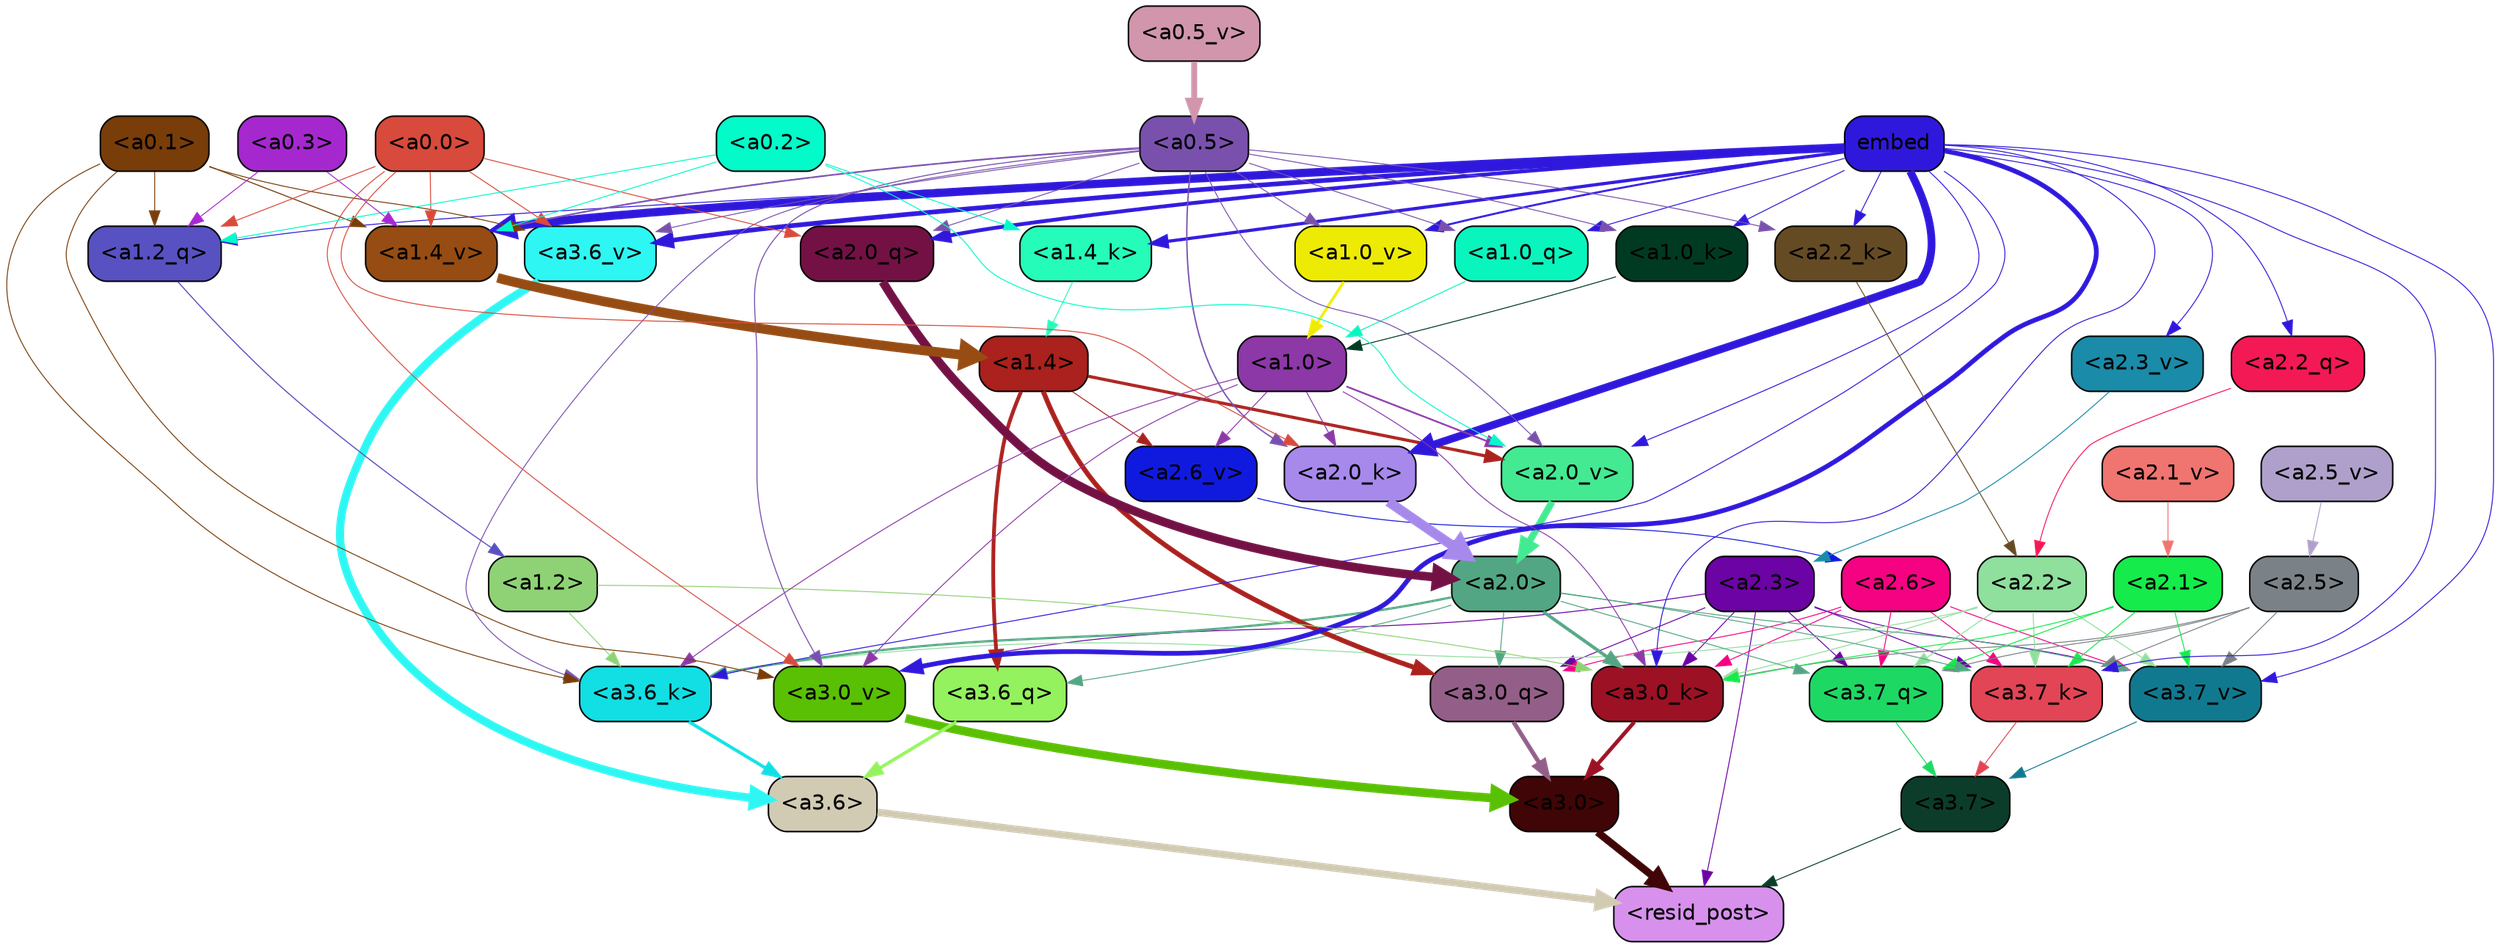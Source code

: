 strict digraph "" {
	graph [bgcolor=transparent,
		layout=dot,
		overlap=false,
		splines=true
	];
	"<a3.7>"	[color=black,
		fillcolor="#0c3d2b",
		fontname=Helvetica,
		shape=box,
		style="filled, rounded"];
	"<resid_post>"	[color=black,
		fillcolor="#d791ed",
		fontname=Helvetica,
		shape=box,
		style="filled, rounded"];
	"<a3.7>" -> "<resid_post>"	[color="#0c3d2b",
		penwidth=0.6];
	"<a3.6>"	[color=black,
		fillcolor="#d1cbb4",
		fontname=Helvetica,
		shape=box,
		style="filled, rounded"];
	"<a3.6>" -> "<resid_post>"	[color="#d1cbb4",
		penwidth=4.7534414529800415];
	"<a3.0>"	[color=black,
		fillcolor="#400506",
		fontname=Helvetica,
		shape=box,
		style="filled, rounded"];
	"<a3.0>" -> "<resid_post>"	[color="#400506",
		penwidth=4.898576855659485];
	"<a2.3>"	[color=black,
		fillcolor="#6c03a4",
		fontname=Helvetica,
		shape=box,
		style="filled, rounded"];
	"<a2.3>" -> "<resid_post>"	[color="#6c03a4",
		penwidth=0.6];
	"<a3.7_q>"	[color=black,
		fillcolor="#1dd963",
		fontname=Helvetica,
		shape=box,
		style="filled, rounded"];
	"<a2.3>" -> "<a3.7_q>"	[color="#6c03a4",
		penwidth=0.6];
	"<a3.0_q>"	[color=black,
		fillcolor="#935f88",
		fontname=Helvetica,
		shape=box,
		style="filled, rounded"];
	"<a2.3>" -> "<a3.0_q>"	[color="#6c03a4",
		penwidth=0.6];
	"<a3.7_k>"	[color=black,
		fillcolor="#e24555",
		fontname=Helvetica,
		shape=box,
		style="filled, rounded"];
	"<a2.3>" -> "<a3.7_k>"	[color="#6c03a4",
		penwidth=0.6];
	"<a3.0_k>"	[color=black,
		fillcolor="#9c1124",
		fontname=Helvetica,
		shape=box,
		style="filled, rounded"];
	"<a2.3>" -> "<a3.0_k>"	[color="#6c03a4",
		penwidth=0.6];
	"<a3.7_v>"	[color=black,
		fillcolor="#11798f",
		fontname=Helvetica,
		shape=box,
		style="filled, rounded"];
	"<a2.3>" -> "<a3.7_v>"	[color="#6c03a4",
		penwidth=0.6];
	"<a3.0_v>"	[color=black,
		fillcolor="#5ac003",
		fontname=Helvetica,
		shape=box,
		style="filled, rounded"];
	"<a2.3>" -> "<a3.0_v>"	[color="#6c03a4",
		penwidth=0.6];
	"<a3.7_q>" -> "<a3.7>"	[color="#1dd963",
		penwidth=0.6];
	"<a3.6_q>"	[color=black,
		fillcolor="#93f25d",
		fontname=Helvetica,
		shape=box,
		style="filled, rounded"];
	"<a3.6_q>" -> "<a3.6>"	[color="#93f25d",
		penwidth=2.160832464694977];
	"<a3.0_q>" -> "<a3.0>"	[color="#935f88",
		penwidth=2.870753765106201];
	"<a3.7_k>" -> "<a3.7>"	[color="#e24555",
		penwidth=0.6];
	"<a3.6_k>"	[color=black,
		fillcolor="#11dfe4",
		fontname=Helvetica,
		shape=box,
		style="filled, rounded"];
	"<a3.6_k>" -> "<a3.6>"	[color="#11dfe4",
		penwidth=2.13908451795578];
	"<a3.0_k>" -> "<a3.0>"	[color="#9c1124",
		penwidth=2.520303964614868];
	"<a3.7_v>" -> "<a3.7>"	[color="#11798f",
		penwidth=0.6];
	"<a3.6_v>"	[color=black,
		fillcolor="#2ef7f3",
		fontname=Helvetica,
		shape=box,
		style="filled, rounded"];
	"<a3.6_v>" -> "<a3.6>"	[color="#2ef7f3",
		penwidth=5.297133803367615];
	"<a3.0_v>" -> "<a3.0>"	[color="#5ac003",
		penwidth=5.680712580680847];
	"<a2.6>"	[color=black,
		fillcolor="#f40282",
		fontname=Helvetica,
		shape=box,
		style="filled, rounded"];
	"<a2.6>" -> "<a3.7_q>"	[color="#f40282",
		penwidth=0.6];
	"<a2.6>" -> "<a3.0_q>"	[color="#f40282",
		penwidth=0.6];
	"<a2.6>" -> "<a3.7_k>"	[color="#f40282",
		penwidth=0.6];
	"<a2.6>" -> "<a3.0_k>"	[color="#f40282",
		penwidth=0.6];
	"<a2.6>" -> "<a3.7_v>"	[color="#f40282",
		penwidth=0.6];
	"<a2.5>"	[color=black,
		fillcolor="#7b8287",
		fontname=Helvetica,
		shape=box,
		style="filled, rounded"];
	"<a2.5>" -> "<a3.7_q>"	[color="#7b8287",
		penwidth=0.6];
	"<a2.5>" -> "<a3.7_k>"	[color="#7b8287",
		penwidth=0.6];
	"<a2.5>" -> "<a3.0_k>"	[color="#7b8287",
		penwidth=0.6];
	"<a2.5>" -> "<a3.7_v>"	[color="#7b8287",
		penwidth=0.6];
	"<a2.2>"	[color=black,
		fillcolor="#8fdf9d",
		fontname=Helvetica,
		shape=box,
		style="filled, rounded"];
	"<a2.2>" -> "<a3.7_q>"	[color="#8fdf9d",
		penwidth=0.6];
	"<a2.2>" -> "<a3.7_k>"	[color="#8fdf9d",
		penwidth=0.6];
	"<a2.2>" -> "<a3.6_k>"	[color="#8fdf9d",
		penwidth=0.6];
	"<a2.2>" -> "<a3.0_k>"	[color="#8fdf9d",
		penwidth=0.6];
	"<a2.2>" -> "<a3.7_v>"	[color="#8fdf9d",
		penwidth=0.6];
	"<a2.1>"	[color=black,
		fillcolor="#15eb4a",
		fontname=Helvetica,
		shape=box,
		style="filled, rounded"];
	"<a2.1>" -> "<a3.7_q>"	[color="#15eb4a",
		penwidth=0.6];
	"<a2.1>" -> "<a3.7_k>"	[color="#15eb4a",
		penwidth=0.6];
	"<a2.1>" -> "<a3.0_k>"	[color="#15eb4a",
		penwidth=0.6];
	"<a2.1>" -> "<a3.7_v>"	[color="#15eb4a",
		penwidth=0.6];
	"<a2.0>"	[color=black,
		fillcolor="#53a683",
		fontname=Helvetica,
		shape=box,
		style="filled, rounded"];
	"<a2.0>" -> "<a3.7_q>"	[color="#53a683",
		penwidth=0.6];
	"<a2.0>" -> "<a3.6_q>"	[color="#53a683",
		penwidth=0.6];
	"<a2.0>" -> "<a3.0_q>"	[color="#53a683",
		penwidth=0.6];
	"<a2.0>" -> "<a3.7_k>"	[color="#53a683",
		penwidth=0.6];
	"<a2.0>" -> "<a3.6_k>"	[color="#53a683",
		penwidth=1.4855384826660156];
	"<a2.0>" -> "<a3.0_k>"	[color="#53a683",
		penwidth=2.142689883708954];
	"<a2.0>" -> "<a3.7_v>"	[color="#53a683",
		penwidth=0.6];
	"<a1.4>"	[color=black,
		fillcolor="#aa211d",
		fontname=Helvetica,
		shape=box,
		style="filled, rounded"];
	"<a1.4>" -> "<a3.6_q>"	[color="#aa211d",
		penwidth=2.4767253398895264];
	"<a1.4>" -> "<a3.0_q>"	[color="#aa211d",
		penwidth=3.192750334739685];
	"<a2.6_v>"	[color=black,
		fillcolor="#101adf",
		fontname=Helvetica,
		shape=box,
		style="filled, rounded"];
	"<a1.4>" -> "<a2.6_v>"	[color="#aa211d",
		penwidth=0.6];
	"<a2.0_v>"	[color=black,
		fillcolor="#43ea91",
		fontname=Helvetica,
		shape=box,
		style="filled, rounded"];
	"<a1.4>" -> "<a2.0_v>"	[color="#aa211d",
		penwidth=2.0349366441369057];
	embed	[color=black,
		fillcolor="#2f18dc",
		fontname=Helvetica,
		shape=box,
		style="filled, rounded"];
	embed -> "<a3.7_k>"	[color="#2f18dc",
		penwidth=0.6];
	embed -> "<a3.6_k>"	[color="#2f18dc",
		penwidth=0.6];
	embed -> "<a3.0_k>"	[color="#2f18dc",
		penwidth=0.6015868484973907];
	embed -> "<a3.7_v>"	[color="#2f18dc",
		penwidth=0.6];
	embed -> "<a3.6_v>"	[color="#2f18dc",
		penwidth=3.067279100418091];
	embed -> "<a3.0_v>"	[color="#2f18dc",
		penwidth=3.0891895294189453];
	"<a2.2_q>"	[color=black,
		fillcolor="#f31955",
		fontname=Helvetica,
		shape=box,
		style="filled, rounded"];
	embed -> "<a2.2_q>"	[color="#2f18dc",
		penwidth=0.6];
	"<a2.0_q>"	[color=black,
		fillcolor="#731145",
		fontname=Helvetica,
		shape=box,
		style="filled, rounded"];
	embed -> "<a2.0_q>"	[color="#2f18dc",
		penwidth=2.482962191104889];
	"<a2.2_k>"	[color=black,
		fillcolor="#654b24",
		fontname=Helvetica,
		shape=box,
		style="filled, rounded"];
	embed -> "<a2.2_k>"	[color="#2f18dc",
		penwidth=0.6];
	"<a2.0_k>"	[color=black,
		fillcolor="#a789ec",
		fontname=Helvetica,
		shape=box,
		style="filled, rounded"];
	embed -> "<a2.0_k>"	[color="#2f18dc",
		penwidth=5.09069561958313];
	"<a2.3_v>"	[color=black,
		fillcolor="#1a8ba8",
		fontname=Helvetica,
		shape=box,
		style="filled, rounded"];
	embed -> "<a2.3_v>"	[color="#2f18dc",
		penwidth=0.6];
	embed -> "<a2.0_v>"	[color="#2f18dc",
		penwidth=0.6];
	"<a1.2_q>"	[color=black,
		fillcolor="#5851c1",
		fontname=Helvetica,
		shape=box,
		style="filled, rounded"];
	embed -> "<a1.2_q>"	[color="#2f18dc",
		penwidth=0.6];
	"<a1.0_q>"	[color=black,
		fillcolor="#09f5be",
		fontname=Helvetica,
		shape=box,
		style="filled, rounded"];
	embed -> "<a1.0_q>"	[color="#2f18dc",
		penwidth=0.6];
	"<a1.4_k>"	[color=black,
		fillcolor="#26fcb9",
		fontname=Helvetica,
		shape=box,
		style="filled, rounded"];
	embed -> "<a1.4_k>"	[color="#2f18dc",
		penwidth=2.0865602493286133];
	"<a1.0_k>"	[color=black,
		fillcolor="#013a23",
		fontname=Helvetica,
		shape=box,
		style="filled, rounded"];
	embed -> "<a1.0_k>"	[color="#2f18dc",
		penwidth=0.6];
	"<a1.4_v>"	[color=black,
		fillcolor="#964c12",
		fontname=Helvetica,
		shape=box,
		style="filled, rounded"];
	embed -> "<a1.4_v>"	[color="#2f18dc",
		penwidth=5.391523122787476];
	"<a1.0_v>"	[color=black,
		fillcolor="#edeb03",
		fontname=Helvetica,
		shape=box,
		style="filled, rounded"];
	embed -> "<a1.0_v>"	[color="#2f18dc",
		penwidth=1.2820317149162292];
	"<a1.2>"	[color=black,
		fillcolor="#8fd275",
		fontname=Helvetica,
		shape=box,
		style="filled, rounded"];
	"<a1.2>" -> "<a3.6_k>"	[color="#8fd275",
		penwidth=0.6];
	"<a1.2>" -> "<a3.0_k>"	[color="#8fd275",
		penwidth=0.6];
	"<a1.0>"	[color=black,
		fillcolor="#8c38a7",
		fontname=Helvetica,
		shape=box,
		style="filled, rounded"];
	"<a1.0>" -> "<a3.6_k>"	[color="#8c38a7",
		penwidth=0.6];
	"<a1.0>" -> "<a3.0_k>"	[color="#8c38a7",
		penwidth=0.6];
	"<a1.0>" -> "<a3.0_v>"	[color="#8c38a7",
		penwidth=0.6];
	"<a1.0>" -> "<a2.0_k>"	[color="#8c38a7",
		penwidth=0.6];
	"<a1.0>" -> "<a2.6_v>"	[color="#8c38a7",
		penwidth=0.6];
	"<a1.0>" -> "<a2.0_v>"	[color="#8c38a7",
		penwidth=1.1342760920524597];
	"<a0.5>"	[color=black,
		fillcolor="#7951ad",
		fontname=Helvetica,
		shape=box,
		style="filled, rounded"];
	"<a0.5>" -> "<a3.6_k>"	[color="#7951ad",
		penwidth=0.6];
	"<a0.5>" -> "<a3.6_v>"	[color="#7951ad",
		penwidth=0.6];
	"<a0.5>" -> "<a3.0_v>"	[color="#7951ad",
		penwidth=0.6549575447570533];
	"<a0.5>" -> "<a2.0_q>"	[color="#7951ad",
		penwidth=0.6];
	"<a0.5>" -> "<a2.2_k>"	[color="#7951ad",
		penwidth=0.6];
	"<a0.5>" -> "<a2.0_k>"	[color="#7951ad",
		penwidth=0.8980485796928406];
	"<a0.5>" -> "<a2.0_v>"	[color="#7951ad",
		penwidth=0.6];
	"<a0.5>" -> "<a1.0_q>"	[color="#7951ad",
		penwidth=0.6];
	"<a0.5>" -> "<a1.0_k>"	[color="#7951ad",
		penwidth=0.6];
	"<a0.5>" -> "<a1.4_v>"	[color="#7951ad",
		penwidth=1.060444712638855];
	"<a0.5>" -> "<a1.0_v>"	[color="#7951ad",
		penwidth=0.6];
	"<a0.1>"	[color=black,
		fillcolor="#783d09",
		fontname=Helvetica,
		shape=box,
		style="filled, rounded"];
	"<a0.1>" -> "<a3.6_k>"	[color="#783d09",
		penwidth=0.6];
	"<a0.1>" -> "<a3.6_v>"	[color="#783d09",
		penwidth=0.6];
	"<a0.1>" -> "<a3.0_v>"	[color="#783d09",
		penwidth=0.6];
	"<a0.1>" -> "<a1.2_q>"	[color="#783d09",
		penwidth=0.6];
	"<a0.1>" -> "<a1.4_v>"	[color="#783d09",
		penwidth=0.6688870191574097];
	"<a0.0>"	[color=black,
		fillcolor="#d84a3b",
		fontname=Helvetica,
		shape=box,
		style="filled, rounded"];
	"<a0.0>" -> "<a3.6_v>"	[color="#d84a3b",
		penwidth=0.6];
	"<a0.0>" -> "<a3.0_v>"	[color="#d84a3b",
		penwidth=0.6];
	"<a0.0>" -> "<a2.0_q>"	[color="#d84a3b",
		penwidth=0.6];
	"<a0.0>" -> "<a2.0_k>"	[color="#d84a3b",
		penwidth=0.6];
	"<a0.0>" -> "<a1.2_q>"	[color="#d84a3b",
		penwidth=0.6];
	"<a0.0>" -> "<a1.4_v>"	[color="#d84a3b",
		penwidth=0.6];
	"<a2.2_q>" -> "<a2.2>"	[color="#f31955",
		penwidth=0.6];
	"<a2.0_q>" -> "<a2.0>"	[color="#731145",
		penwidth=5.653985500335693];
	"<a2.2_k>" -> "<a2.2>"	[color="#654b24",
		penwidth=0.6];
	"<a2.0_k>" -> "<a2.0>"	[color="#a789ec",
		penwidth=6.397904872894287];
	"<a2.6_v>" -> "<a2.6>"	[color="#101adf",
		penwidth=0.6];
	"<a2.5_v>"	[color=black,
		fillcolor="#afa0cb",
		fontname=Helvetica,
		shape=box,
		style="filled, rounded"];
	"<a2.5_v>" -> "<a2.5>"	[color="#afa0cb",
		penwidth=0.6];
	"<a2.3_v>" -> "<a2.3>"	[color="#1a8ba8",
		penwidth=0.6];
	"<a2.1_v>"	[color=black,
		fillcolor="#f07470",
		fontname=Helvetica,
		shape=box,
		style="filled, rounded"];
	"<a2.1_v>" -> "<a2.1>"	[color="#f07470",
		penwidth=0.6];
	"<a2.0_v>" -> "<a2.0>"	[color="#43ea91",
		penwidth=4.48047137260437];
	"<a0.2>"	[color=black,
		fillcolor="#03fbc9",
		fontname=Helvetica,
		shape=box,
		style="filled, rounded"];
	"<a0.2>" -> "<a2.0_v>"	[color="#03fbc9",
		penwidth=0.6];
	"<a0.2>" -> "<a1.2_q>"	[color="#03fbc9",
		penwidth=0.6];
	"<a0.2>" -> "<a1.4_k>"	[color="#03fbc9",
		penwidth=0.6];
	"<a0.2>" -> "<a1.4_v>"	[color="#03fbc9",
		penwidth=0.6];
	"<a1.2_q>" -> "<a1.2>"	[color="#5851c1",
		penwidth=0.702675461769104];
	"<a1.0_q>" -> "<a1.0>"	[color="#09f5be",
		penwidth=0.6];
	"<a1.4_k>" -> "<a1.4>"	[color="#26fcb9",
		penwidth=0.6];
	"<a1.0_k>" -> "<a1.0>"	[color="#013a23",
		penwidth=0.6];
	"<a1.4_v>" -> "<a1.4>"	[color="#964c12",
		penwidth=6.273579955101013];
	"<a1.0_v>" -> "<a1.0>"	[color="#edeb03",
		penwidth=1.7821020036935806];
	"<a0.3>"	[color=black,
		fillcolor="#a528cf",
		fontname=Helvetica,
		shape=box,
		style="filled, rounded"];
	"<a0.3>" -> "<a1.2_q>"	[color="#a528cf",
		penwidth=0.6];
	"<a0.3>" -> "<a1.4_v>"	[color="#a528cf",
		penwidth=0.6];
	"<a0.5_v>"	[color=black,
		fillcolor="#d195ac",
		fontname=Helvetica,
		shape=box,
		style="filled, rounded"];
	"<a0.5_v>" -> "<a0.5>"	[color="#d195ac",
		penwidth=3.851448491215706];
}
